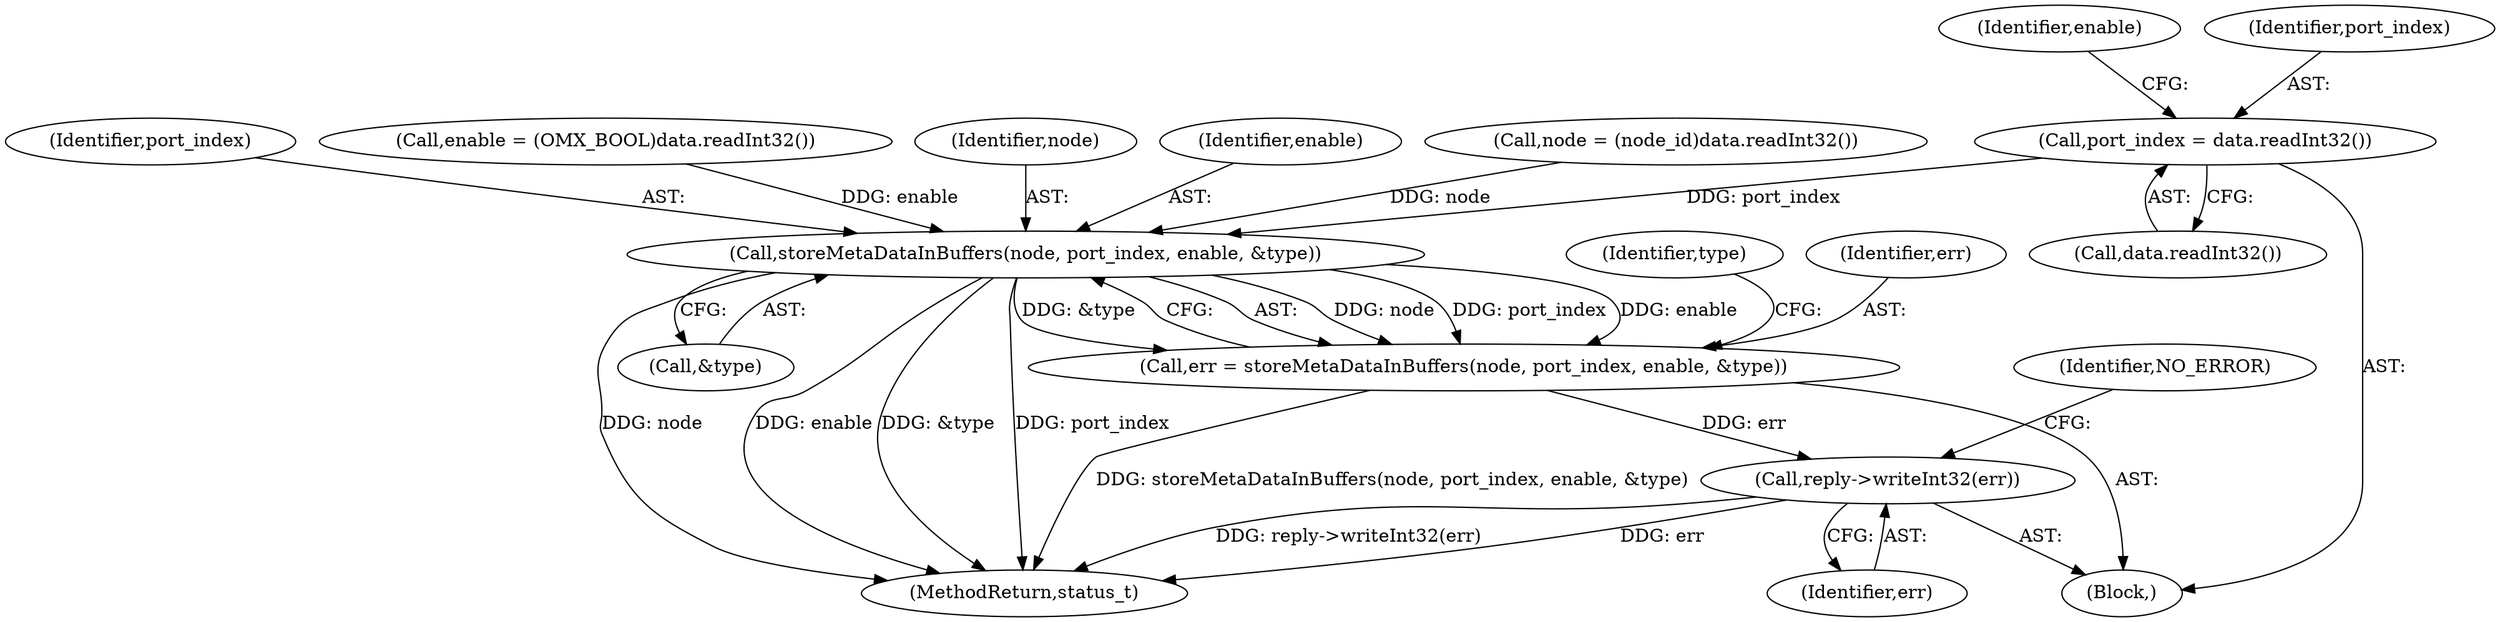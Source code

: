 digraph "0_Android_0bb5ced60304da7f61478ffd359e7ba65d72f181@API" {
"1000944" [label="(Call,port_index = data.readInt32())"];
"1000960" [label="(Call,storeMetaDataInBuffers(node, port_index, enable, &type))"];
"1000958" [label="(Call,err = storeMetaDataInBuffers(node, port_index, enable, &type))"];
"1000968" [label="(Call,reply->writeInt32(err))"];
"1000969" [label="(Identifier,err)"];
"1000932" [label="(Block,)"];
"1000948" [label="(Call,enable = (OMX_BOOL)data.readInt32())"];
"1000971" [label="(Identifier,NO_ERROR)"];
"1000967" [label="(Identifier,type)"];
"1000949" [label="(Identifier,enable)"];
"1000945" [label="(Identifier,port_index)"];
"1000961" [label="(Identifier,node)"];
"1000963" [label="(Identifier,enable)"];
"1000946" [label="(Call,data.readInt32())"];
"1000964" [label="(Call,&type)"];
"1000958" [label="(Call,err = storeMetaDataInBuffers(node, port_index, enable, &type))"];
"1000960" [label="(Call,storeMetaDataInBuffers(node, port_index, enable, &type))"];
"1000938" [label="(Call,node = (node_id)data.readInt32())"];
"1000959" [label="(Identifier,err)"];
"1000968" [label="(Call,reply->writeInt32(err))"];
"1001337" [label="(MethodReturn,status_t)"];
"1000944" [label="(Call,port_index = data.readInt32())"];
"1000962" [label="(Identifier,port_index)"];
"1000944" -> "1000932"  [label="AST: "];
"1000944" -> "1000946"  [label="CFG: "];
"1000945" -> "1000944"  [label="AST: "];
"1000946" -> "1000944"  [label="AST: "];
"1000949" -> "1000944"  [label="CFG: "];
"1000944" -> "1000960"  [label="DDG: port_index"];
"1000960" -> "1000958"  [label="AST: "];
"1000960" -> "1000964"  [label="CFG: "];
"1000961" -> "1000960"  [label="AST: "];
"1000962" -> "1000960"  [label="AST: "];
"1000963" -> "1000960"  [label="AST: "];
"1000964" -> "1000960"  [label="AST: "];
"1000958" -> "1000960"  [label="CFG: "];
"1000960" -> "1001337"  [label="DDG: &type"];
"1000960" -> "1001337"  [label="DDG: port_index"];
"1000960" -> "1001337"  [label="DDG: node"];
"1000960" -> "1001337"  [label="DDG: enable"];
"1000960" -> "1000958"  [label="DDG: node"];
"1000960" -> "1000958"  [label="DDG: port_index"];
"1000960" -> "1000958"  [label="DDG: enable"];
"1000960" -> "1000958"  [label="DDG: &type"];
"1000938" -> "1000960"  [label="DDG: node"];
"1000948" -> "1000960"  [label="DDG: enable"];
"1000958" -> "1000932"  [label="AST: "];
"1000959" -> "1000958"  [label="AST: "];
"1000967" -> "1000958"  [label="CFG: "];
"1000958" -> "1001337"  [label="DDG: storeMetaDataInBuffers(node, port_index, enable, &type)"];
"1000958" -> "1000968"  [label="DDG: err"];
"1000968" -> "1000932"  [label="AST: "];
"1000968" -> "1000969"  [label="CFG: "];
"1000969" -> "1000968"  [label="AST: "];
"1000971" -> "1000968"  [label="CFG: "];
"1000968" -> "1001337"  [label="DDG: err"];
"1000968" -> "1001337"  [label="DDG: reply->writeInt32(err)"];
}
